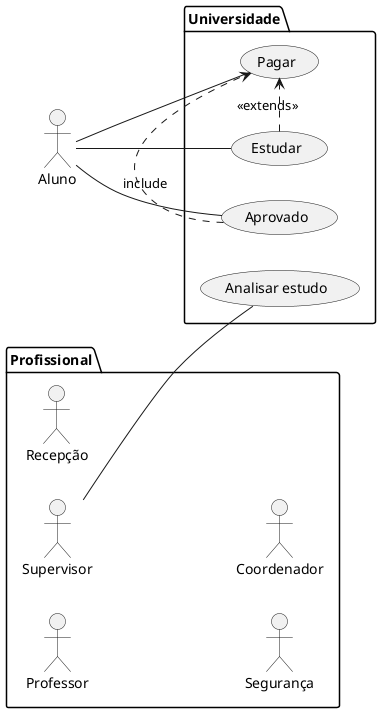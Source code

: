 @startuml
left to right direction
actor Aluno as c
package Profissional {
  actor Professor as p 
  actor Recepção as cx 
  actor Segurança as at
  actor "Supervisor" as sa
  actor Coordenador as co
}
package  Universidade{
  usecase "Aprovado" as UC1
  usecase "Pagar" as UC2
  usecase "Estudar" as UC3
  usecase "Analisar estudo" as UC4
  (UC1) .> (UC2) : include
  (UC3) .> (UC2) : <<extends>>
}
sa -- UC4
c -- UC1
c -- UC2
c -- UC3
@enduml